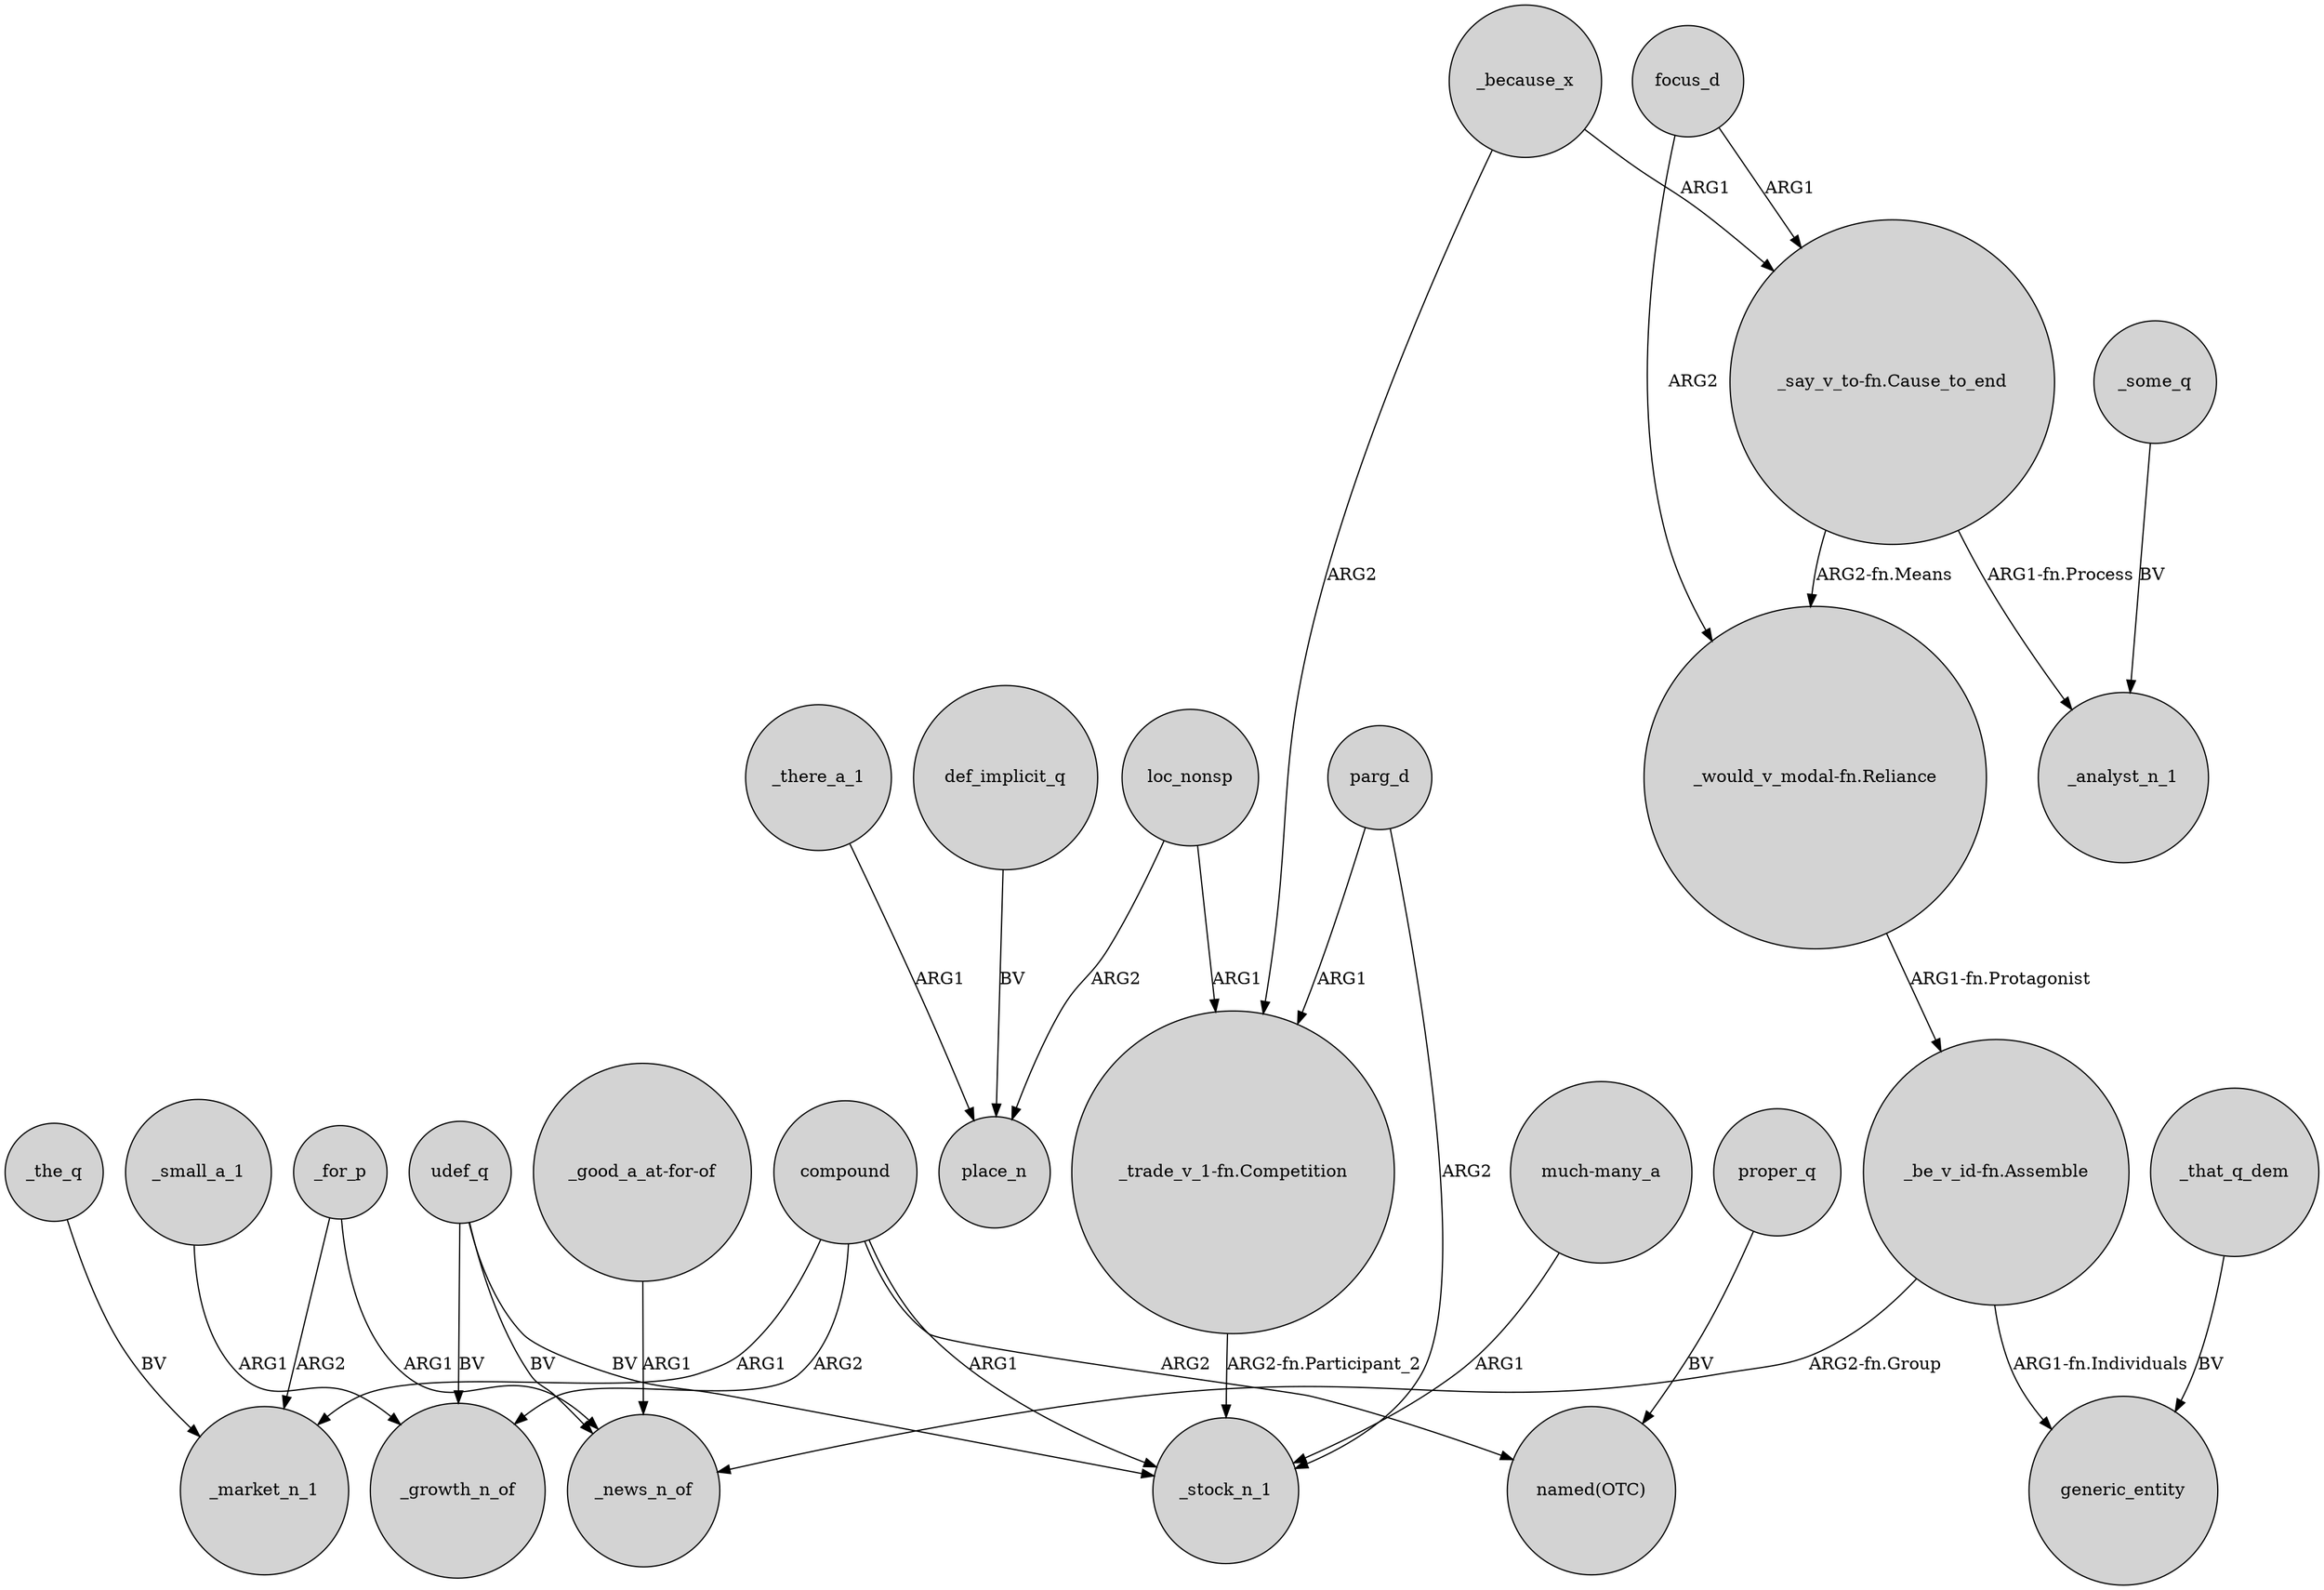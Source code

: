 digraph {
	node [shape=circle style=filled]
	udef_q -> _news_n_of [label=BV]
	parg_d -> "_trade_v_1-fn.Competition" [label=ARG1]
	def_implicit_q -> place_n [label=BV]
	_there_a_1 -> place_n [label=ARG1]
	_some_q -> _analyst_n_1 [label=BV]
	loc_nonsp -> "_trade_v_1-fn.Competition" [label=ARG1]
	focus_d -> "_say_v_to-fn.Cause_to_end" [label=ARG1]
	_for_p -> _market_n_1 [label=ARG2]
	_for_p -> _news_n_of [label=ARG1]
	focus_d -> "_would_v_modal-fn.Reliance" [label=ARG2]
	_because_x -> "_say_v_to-fn.Cause_to_end" [label=ARG1]
	"_trade_v_1-fn.Competition" -> _stock_n_1 [label="ARG2-fn.Participant_2"]
	_the_q -> _market_n_1 [label=BV]
	compound -> _stock_n_1 [label=ARG1]
	udef_q -> _stock_n_1 [label=BV]
	_because_x -> "_trade_v_1-fn.Competition" [label=ARG2]
	proper_q -> "named(OTC)" [label=BV]
	"much-many_a" -> _stock_n_1 [label=ARG1]
	compound -> _growth_n_of [label=ARG2]
	udef_q -> _growth_n_of [label=BV]
	"_say_v_to-fn.Cause_to_end" -> "_would_v_modal-fn.Reliance" [label="ARG2-fn.Means"]
	loc_nonsp -> place_n [label=ARG2]
	"_be_v_id-fn.Assemble" -> generic_entity [label="ARG1-fn.Individuals"]
	_small_a_1 -> _growth_n_of [label=ARG1]
	"_be_v_id-fn.Assemble" -> _news_n_of [label="ARG2-fn.Group"]
	_that_q_dem -> generic_entity [label=BV]
	compound -> _market_n_1 [label=ARG1]
	"_would_v_modal-fn.Reliance" -> "_be_v_id-fn.Assemble" [label="ARG1-fn.Protagonist"]
	"_say_v_to-fn.Cause_to_end" -> _analyst_n_1 [label="ARG1-fn.Process"]
	parg_d -> _stock_n_1 [label=ARG2]
	compound -> "named(OTC)" [label=ARG2]
	"_good_a_at-for-of" -> _news_n_of [label=ARG1]
}
